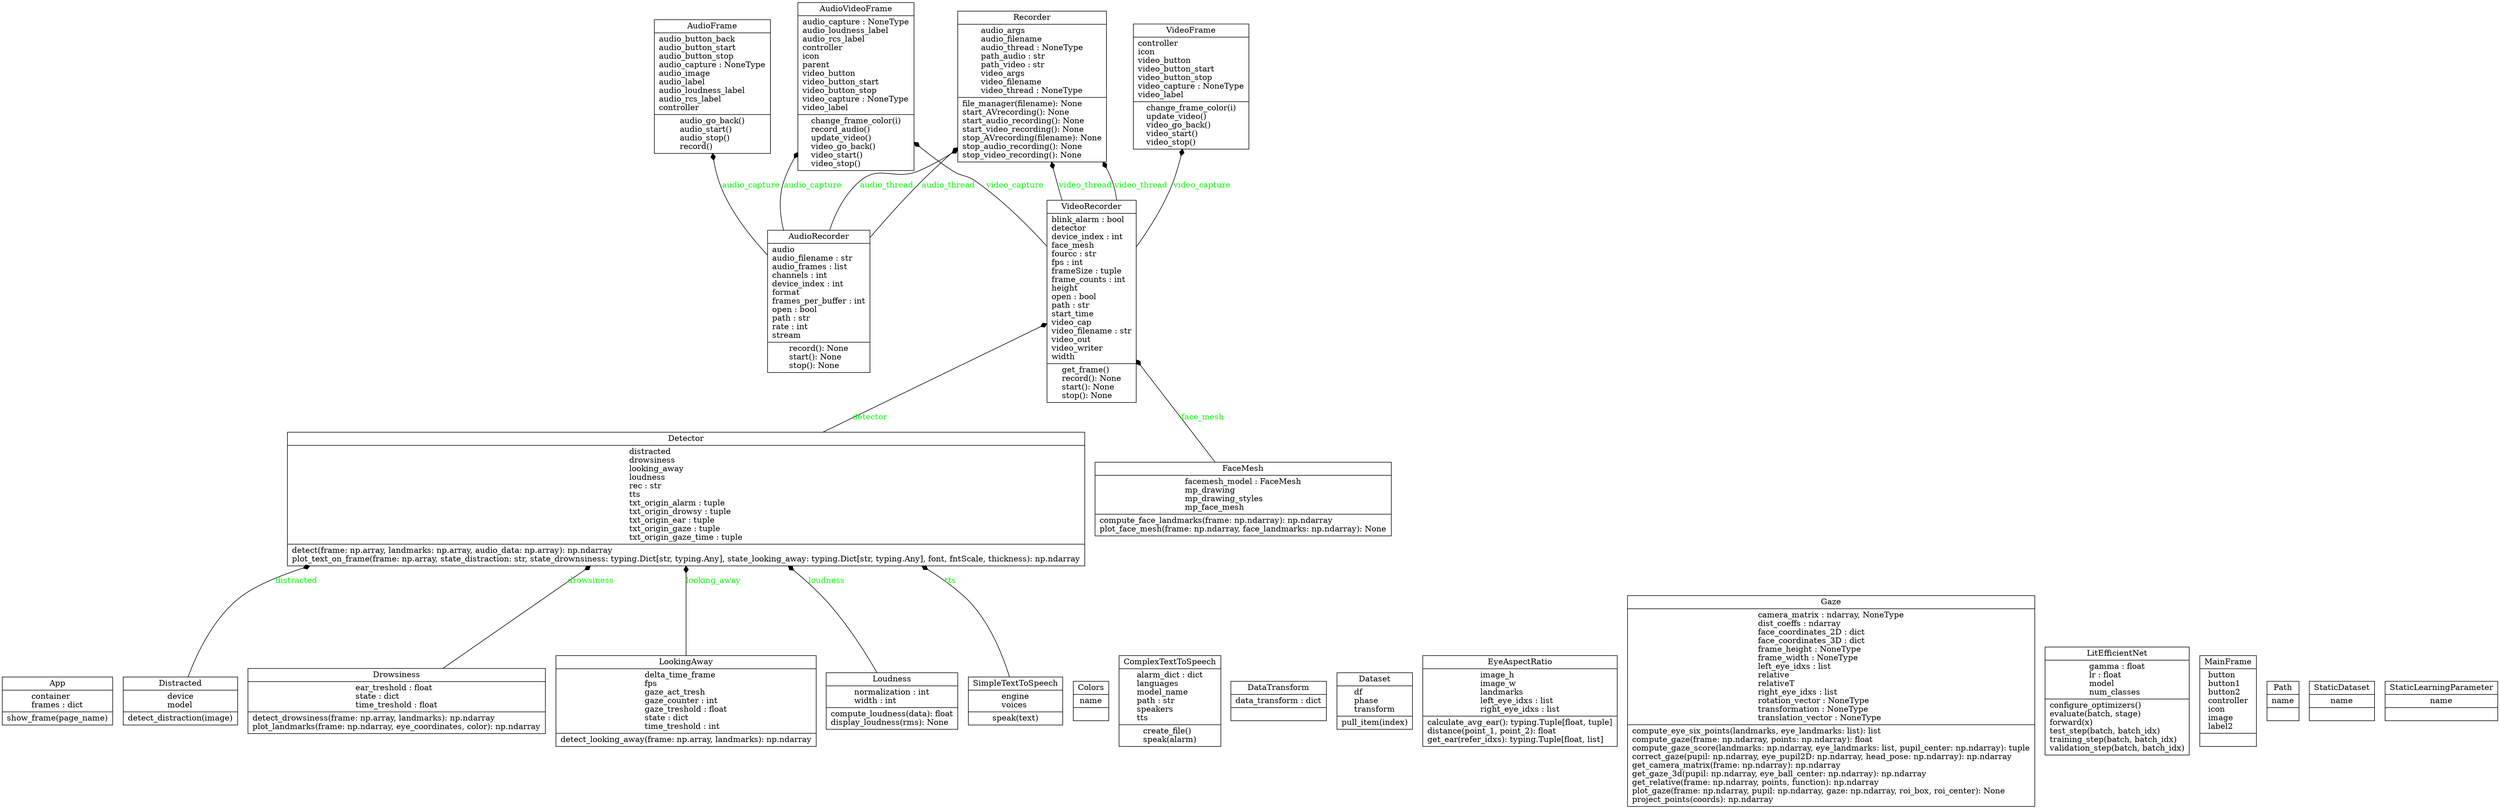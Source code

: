 digraph "classes" {
rankdir=BT
charset="utf-8"
"src.app.gui.controller.App" [color="black", fontcolor="black", label=<{App|container<br ALIGN="LEFT"/>frames : dict<br ALIGN="LEFT"/>|show_frame(page_name)<br ALIGN="LEFT"/>}>, shape="record", style="solid"];
"src.app.gui.audio_frame.AudioFrame" [color="black", fontcolor="black", label=<{AudioFrame|audio_button_back<br ALIGN="LEFT"/>audio_button_start<br ALIGN="LEFT"/>audio_button_stop<br ALIGN="LEFT"/>audio_capture : NoneType<br ALIGN="LEFT"/>audio_image<br ALIGN="LEFT"/>audio_label<br ALIGN="LEFT"/>audio_loudness_label<br ALIGN="LEFT"/>audio_rcs_label<br ALIGN="LEFT"/>controller<br ALIGN="LEFT"/>|audio_go_back()<br ALIGN="LEFT"/>audio_start()<br ALIGN="LEFT"/>audio_stop()<br ALIGN="LEFT"/>record()<br ALIGN="LEFT"/>}>, shape="record", style="solid"];
"src.app.recording.recorder_audio.AudioRecorder" [color="black", fontcolor="black", label=<{AudioRecorder|audio<br ALIGN="LEFT"/>audio_filename : str<br ALIGN="LEFT"/>audio_frames : list<br ALIGN="LEFT"/>channels : int<br ALIGN="LEFT"/>device_index : int<br ALIGN="LEFT"/>format<br ALIGN="LEFT"/>frames_per_buffer : int<br ALIGN="LEFT"/>open : bool<br ALIGN="LEFT"/>path : str<br ALIGN="LEFT"/>rate : int<br ALIGN="LEFT"/>stream<br ALIGN="LEFT"/>|record(): None<br ALIGN="LEFT"/>start(): None<br ALIGN="LEFT"/>stop(): None<br ALIGN="LEFT"/>}>, shape="record", style="solid"];
"src.app.gui.av_frame.AudioVideoFrame" [color="black", fontcolor="black", label=<{AudioVideoFrame|audio_capture : NoneType<br ALIGN="LEFT"/>audio_loudness_label<br ALIGN="LEFT"/>audio_rcs_label<br ALIGN="LEFT"/>controller<br ALIGN="LEFT"/>icon<br ALIGN="LEFT"/>parent<br ALIGN="LEFT"/>video_button<br ALIGN="LEFT"/>video_button_start<br ALIGN="LEFT"/>video_button_stop<br ALIGN="LEFT"/>video_capture : NoneType<br ALIGN="LEFT"/>video_label<br ALIGN="LEFT"/>|change_frame_color(i)<br ALIGN="LEFT"/>record_audio()<br ALIGN="LEFT"/>update_video()<br ALIGN="LEFT"/>video_go_back()<br ALIGN="LEFT"/>video_start()<br ALIGN="LEFT"/>video_stop()<br ALIGN="LEFT"/>}>, shape="record", style="solid"];
"src.app.utils.config.Colors" [color="black", fontcolor="black", label=<{Colors|name<br ALIGN="LEFT"/>|}>, shape="record", style="solid"];
"src.app.utils.tts.ComplexTextToSpeech" [color="black", fontcolor="black", label=<{ComplexTextToSpeech|alarm_dict : dict<br ALIGN="LEFT"/>languages<br ALIGN="LEFT"/>model_name<br ALIGN="LEFT"/>path : str<br ALIGN="LEFT"/>speakers<br ALIGN="LEFT"/>tts<br ALIGN="LEFT"/>|create_file()<br ALIGN="LEFT"/>speak(alarm)<br ALIGN="LEFT"/>}>, shape="record", style="solid"];
"src.train.dataset.DataTransform" [color="black", fontcolor="black", label=<{DataTransform|data_transform : dict<br ALIGN="LEFT"/>|}>, shape="record", style="solid"];
"src.train.dataset.Dataset" [color="black", fontcolor="black", label=<{Dataset|df<br ALIGN="LEFT"/>phase<br ALIGN="LEFT"/>transform<br ALIGN="LEFT"/>|pull_item(index)<br ALIGN="LEFT"/>}>, shape="record", style="solid"];
"src.app.detection.detector.Detector" [color="black", fontcolor="black", label=<{Detector|distracted<br ALIGN="LEFT"/>drowsiness<br ALIGN="LEFT"/>looking_away<br ALIGN="LEFT"/>loudness<br ALIGN="LEFT"/>rec : str<br ALIGN="LEFT"/>tts<br ALIGN="LEFT"/>txt_origin_alarm : tuple<br ALIGN="LEFT"/>txt_origin_drowsy : tuple<br ALIGN="LEFT"/>txt_origin_ear : tuple<br ALIGN="LEFT"/>txt_origin_gaze : tuple<br ALIGN="LEFT"/>txt_origin_gaze_time : tuple<br ALIGN="LEFT"/>|detect(frame: np.array, landmarks: np.array, audio_data: np.array): np.ndarray<br ALIGN="LEFT"/>plot_text_on_frame(frame: np.array, state_distraction: str, state_drownsiness: typing.Dict[str, typing.Any], state_looking_away: typing.Dict[str, typing.Any], font, fntScale, thickness): np.ndarray<br ALIGN="LEFT"/>}>, shape="record", style="solid"];
"src.app.detection.distracted.Distracted" [color="black", fontcolor="black", label=<{Distracted|device<br ALIGN="LEFT"/>model<br ALIGN="LEFT"/>|detect_distraction(image)<br ALIGN="LEFT"/>}>, shape="record", style="solid"];
"src.app.detection.drowsiness.Drowsiness" [color="black", fontcolor="black", label=<{Drowsiness|ear_treshold : float<br ALIGN="LEFT"/>state : dict<br ALIGN="LEFT"/>time_treshold : float<br ALIGN="LEFT"/>|detect_drowsiness(frame: np.array, landmarks): np.ndarray<br ALIGN="LEFT"/>plot_landmarks(frame: np.ndarray, eye_coordinates, color): np.ndarray<br ALIGN="LEFT"/>}>, shape="record", style="solid"];
"src.app.utils.ear.EyeAspectRatio" [color="black", fontcolor="black", label=<{EyeAspectRatio|image_h<br ALIGN="LEFT"/>image_w<br ALIGN="LEFT"/>landmarks<br ALIGN="LEFT"/>left_eye_idxs : list<br ALIGN="LEFT"/>right_eye_idxs : list<br ALIGN="LEFT"/>|calculate_avg_ear(): typing.Tuple[float, tuple]<br ALIGN="LEFT"/>distance(point_1, point_2): float<br ALIGN="LEFT"/>get_ear(refer_idxs): typing.Tuple[float, list]<br ALIGN="LEFT"/>}>, shape="record", style="solid"];
"src.app.utils.face_mesh.FaceMesh" [color="black", fontcolor="black", label=<{FaceMesh|facemesh_model : FaceMesh<br ALIGN="LEFT"/>mp_drawing<br ALIGN="LEFT"/>mp_drawing_styles<br ALIGN="LEFT"/>mp_face_mesh<br ALIGN="LEFT"/>|compute_face_landmarks(frame: np.ndarray): np.ndarray<br ALIGN="LEFT"/>plot_face_mesh(frame: np.ndarray, face_landmarks: np.ndarray): None<br ALIGN="LEFT"/>}>, shape="record", style="solid"];
"src.app.utils.gaze.Gaze" [color="black", fontcolor="black", label=<{Gaze|camera_matrix : ndarray, NoneType<br ALIGN="LEFT"/>dist_coeffs : ndarray<br ALIGN="LEFT"/>face_coordinates_2D : dict<br ALIGN="LEFT"/>face_coordinates_3D : dict<br ALIGN="LEFT"/>frame_height : NoneType<br ALIGN="LEFT"/>frame_width : NoneType<br ALIGN="LEFT"/>left_eye_idxs : list<br ALIGN="LEFT"/>relative<br ALIGN="LEFT"/>relativeT<br ALIGN="LEFT"/>right_eye_idxs : list<br ALIGN="LEFT"/>rotation_vector : NoneType<br ALIGN="LEFT"/>transformation : NoneType<br ALIGN="LEFT"/>translation_vector : NoneType<br ALIGN="LEFT"/>|compute_eye_six_points(landmarks, eye_landmarks: list): list<br ALIGN="LEFT"/>compute_gaze(frame: np.ndarray, points: np.ndarray): float<br ALIGN="LEFT"/>compute_gaze_score(landmarks: np.ndarray, eye_landmarks: list, pupil_center: np.ndarray): tuple<br ALIGN="LEFT"/>correct_gaze(pupil: np.ndarray, eye_pupil2D: np.ndarray, head_pose: np.ndarray): np.ndarray<br ALIGN="LEFT"/>get_camera_matrix(frame: np.ndarray): np.ndarray<br ALIGN="LEFT"/>get_gaze_3d(pupil: np.ndarray, eye_ball_center: np.ndarray): np.ndarray<br ALIGN="LEFT"/>get_relative(frame: np.ndarray, points, function): np.ndarray<br ALIGN="LEFT"/>plot_gaze(frame: np.ndarray, pupil: np.ndarray, gaze: np.ndarray, roi_box, roi_center): None<br ALIGN="LEFT"/>project_points(coords): np.ndarray<br ALIGN="LEFT"/>}>, shape="record", style="solid"];
"src.train.model.LitEfficientNet" [color="black", fontcolor="black", label=<{LitEfficientNet|gamma : float<br ALIGN="LEFT"/>lr : float<br ALIGN="LEFT"/>model<br ALIGN="LEFT"/>num_classes<br ALIGN="LEFT"/>|configure_optimizers()<br ALIGN="LEFT"/>evaluate(batch, stage)<br ALIGN="LEFT"/>forward(x)<br ALIGN="LEFT"/>test_step(batch, batch_idx)<br ALIGN="LEFT"/>training_step(batch, batch_idx)<br ALIGN="LEFT"/>validation_step(batch, batch_idx)<br ALIGN="LEFT"/>}>, shape="record", style="solid"];
"src.app.detection.looking_away.LookingAway" [color="black", fontcolor="black", label=<{LookingAway|delta_time_frame<br ALIGN="LEFT"/>fps<br ALIGN="LEFT"/>gaze_act_tresh<br ALIGN="LEFT"/>gaze_counter : int<br ALIGN="LEFT"/>gaze_treshold : float<br ALIGN="LEFT"/>state : dict<br ALIGN="LEFT"/>time_treshold : int<br ALIGN="LEFT"/>|detect_looking_away(frame: np.array, landmarks): np.ndarray<br ALIGN="LEFT"/>}>, shape="record", style="solid"];
"src.app.detection.loudness.Loudness" [color="black", fontcolor="black", label=<{Loudness|normalization : int<br ALIGN="LEFT"/>width : int<br ALIGN="LEFT"/>|compute_loudness(data): float<br ALIGN="LEFT"/>display_loudness(rms): None<br ALIGN="LEFT"/>}>, shape="record", style="solid"];
"src.app.gui.main_frame.MainFrame" [color="black", fontcolor="black", label=<{MainFrame|button<br ALIGN="LEFT"/>button1<br ALIGN="LEFT"/>button2<br ALIGN="LEFT"/>controller<br ALIGN="LEFT"/>icon<br ALIGN="LEFT"/>image<br ALIGN="LEFT"/>label2<br ALIGN="LEFT"/>|}>, shape="record", style="solid"];
"src.app.utils.config.Path" [color="black", fontcolor="black", label=<{Path|name<br ALIGN="LEFT"/>|}>, shape="record", style="solid"];
"src.app.recording.recorder.Recorder" [color="black", fontcolor="black", label=<{Recorder|audio_args<br ALIGN="LEFT"/>audio_filename<br ALIGN="LEFT"/>audio_thread : NoneType<br ALIGN="LEFT"/>path_audio : str<br ALIGN="LEFT"/>path_video : str<br ALIGN="LEFT"/>video_args<br ALIGN="LEFT"/>video_filename<br ALIGN="LEFT"/>video_thread : NoneType<br ALIGN="LEFT"/>|file_manager(filename): None<br ALIGN="LEFT"/>start_AVrecording(): None<br ALIGN="LEFT"/>start_audio_recording(): None<br ALIGN="LEFT"/>start_video_recording(): None<br ALIGN="LEFT"/>stop_AVrecording(filename): None<br ALIGN="LEFT"/>stop_audio_recording(): None<br ALIGN="LEFT"/>stop_video_recording(): None<br ALIGN="LEFT"/>}>, shape="record", style="solid"];
"src.app.utils.tts.SimpleTextToSpeech" [color="black", fontcolor="black", label=<{SimpleTextToSpeech|engine<br ALIGN="LEFT"/>voices<br ALIGN="LEFT"/>|speak(text)<br ALIGN="LEFT"/>}>, shape="record", style="solid"];
"src.train.config.StaticDataset" [color="black", fontcolor="black", label=<{StaticDataset|name<br ALIGN="LEFT"/>|}>, shape="record", style="solid"];
"src.train.config.StaticLearningParameter" [color="black", fontcolor="black", label=<{StaticLearningParameter|name<br ALIGN="LEFT"/>|}>, shape="record", style="solid"];
"src.app.gui.video_frame.VideoFrame" [color="black", fontcolor="black", label=<{VideoFrame|controller<br ALIGN="LEFT"/>icon<br ALIGN="LEFT"/>video_button<br ALIGN="LEFT"/>video_button_start<br ALIGN="LEFT"/>video_button_stop<br ALIGN="LEFT"/>video_capture : NoneType<br ALIGN="LEFT"/>video_label<br ALIGN="LEFT"/>|change_frame_color(i)<br ALIGN="LEFT"/>update_video()<br ALIGN="LEFT"/>video_go_back()<br ALIGN="LEFT"/>video_start()<br ALIGN="LEFT"/>video_stop()<br ALIGN="LEFT"/>}>, shape="record", style="solid"];
"src.app.recording.recorder_video.VideoRecorder" [color="black", fontcolor="black", label=<{VideoRecorder|blink_alarm : bool<br ALIGN="LEFT"/>detector<br ALIGN="LEFT"/>device_index : int<br ALIGN="LEFT"/>face_mesh<br ALIGN="LEFT"/>fourcc : str<br ALIGN="LEFT"/>fps : int<br ALIGN="LEFT"/>frameSize : tuple<br ALIGN="LEFT"/>frame_counts : int<br ALIGN="LEFT"/>height<br ALIGN="LEFT"/>open : bool<br ALIGN="LEFT"/>path : str<br ALIGN="LEFT"/>start_time<br ALIGN="LEFT"/>video_cap<br ALIGN="LEFT"/>video_filename : str<br ALIGN="LEFT"/>video_out<br ALIGN="LEFT"/>video_writer<br ALIGN="LEFT"/>width<br ALIGN="LEFT"/>|get_frame()<br ALIGN="LEFT"/>record(): None<br ALIGN="LEFT"/>start(): None<br ALIGN="LEFT"/>stop(): None<br ALIGN="LEFT"/>}>, shape="record", style="solid"];
"src.app.detection.detector.Detector" -> "src.app.recording.recorder_video.VideoRecorder" [arrowhead="diamond", arrowtail="none", fontcolor="green", label="detector", style="solid"];
"src.app.detection.distracted.Distracted" -> "src.app.detection.detector.Detector" [arrowhead="diamond", arrowtail="none", fontcolor="green", label="distracted", style="solid"];
"src.app.detection.drowsiness.Drowsiness" -> "src.app.detection.detector.Detector" [arrowhead="diamond", arrowtail="none", fontcolor="green", label="drowsiness", style="solid"];
"src.app.detection.looking_away.LookingAway" -> "src.app.detection.detector.Detector" [arrowhead="diamond", arrowtail="none", fontcolor="green", label="looking_away", style="solid"];
"src.app.detection.loudness.Loudness" -> "src.app.detection.detector.Detector" [arrowhead="diamond", arrowtail="none", fontcolor="green", label="loudness", style="solid"];
"src.app.recording.recorder_audio.AudioRecorder" -> "src.app.gui.audio_frame.AudioFrame" [arrowhead="diamond", arrowtail="none", fontcolor="green", label="audio_capture", style="solid"];
"src.app.recording.recorder_audio.AudioRecorder" -> "src.app.gui.av_frame.AudioVideoFrame" [arrowhead="diamond", arrowtail="none", fontcolor="green", label="audio_capture", style="solid"];
"src.app.recording.recorder_audio.AudioRecorder" -> "src.app.recording.recorder.Recorder" [arrowhead="diamond", arrowtail="none", fontcolor="green", label="audio_thread", style="solid"];
"src.app.recording.recorder_audio.AudioRecorder" -> "src.app.recording.recorder.Recorder" [arrowhead="diamond", arrowtail="none", fontcolor="green", label="audio_thread", style="solid"];
"src.app.recording.recorder_video.VideoRecorder" -> "src.app.gui.av_frame.AudioVideoFrame" [arrowhead="diamond", arrowtail="none", fontcolor="green", label="video_capture", style="solid"];
"src.app.recording.recorder_video.VideoRecorder" -> "src.app.gui.video_frame.VideoFrame" [arrowhead="diamond", arrowtail="none", fontcolor="green", label="video_capture", style="solid"];
"src.app.recording.recorder_video.VideoRecorder" -> "src.app.recording.recorder.Recorder" [arrowhead="diamond", arrowtail="none", fontcolor="green", label="video_thread", style="solid"];
"src.app.recording.recorder_video.VideoRecorder" -> "src.app.recording.recorder.Recorder" [arrowhead="diamond", arrowtail="none", fontcolor="green", label="video_thread", style="solid"];
"src.app.utils.face_mesh.FaceMesh" -> "src.app.recording.recorder_video.VideoRecorder" [arrowhead="diamond", arrowtail="none", fontcolor="green", label="face_mesh", style="solid"];
"src.app.utils.tts.SimpleTextToSpeech" -> "src.app.detection.detector.Detector" [arrowhead="diamond", arrowtail="none", fontcolor="green", label="tts", style="solid"];
}
